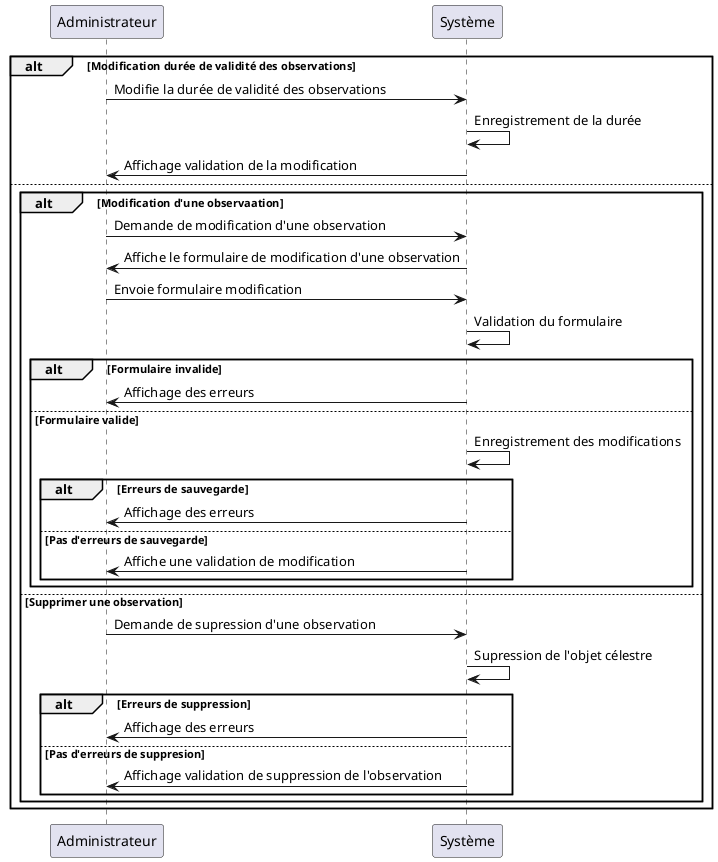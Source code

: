 @startuml
alt Modification durée de validité des observations
    Administrateur -> Système : Modifie la durée de validité des observations
    Système ->  Système : Enregistrement de la durée 
    Système -> Administrateur : Affichage validation de la modification
else
    alt Modification d'une observaation
        Administrateur -> Système : Demande de modification d'une observation
        Système -> Administrateur : Affiche le formulaire de modification d'une observation
        Administrateur -> Système : Envoie formulaire modification
        Système -> Système : Validation du formulaire
        alt Formulaire invalide
           Système -> Administrateur : Affichage des erreurs
        else Formulaire valide
           Système -> Système : Enregistrement des modifications
        alt Erreurs de sauvegarde
           Système -> Administrateur : Affichage des erreurs
        else Pas d'erreurs de sauvegarde
           Système -> Administrateur : Affiche une validation de modification 
        end
    end
    else Supprimer une observation
         Administrateur -> Système : Demande de supression d'une observation
         Système -> Système : Supression de l'objet célestre
         alt Erreurs de suppression 
             Système -> Administrateur : Affichage des erreurs 
         else Pas d'erreurs de suppresion
             Système -> Administrateur : Affichage validation de suppression de l'observation 
        end
    end
end
@enduml